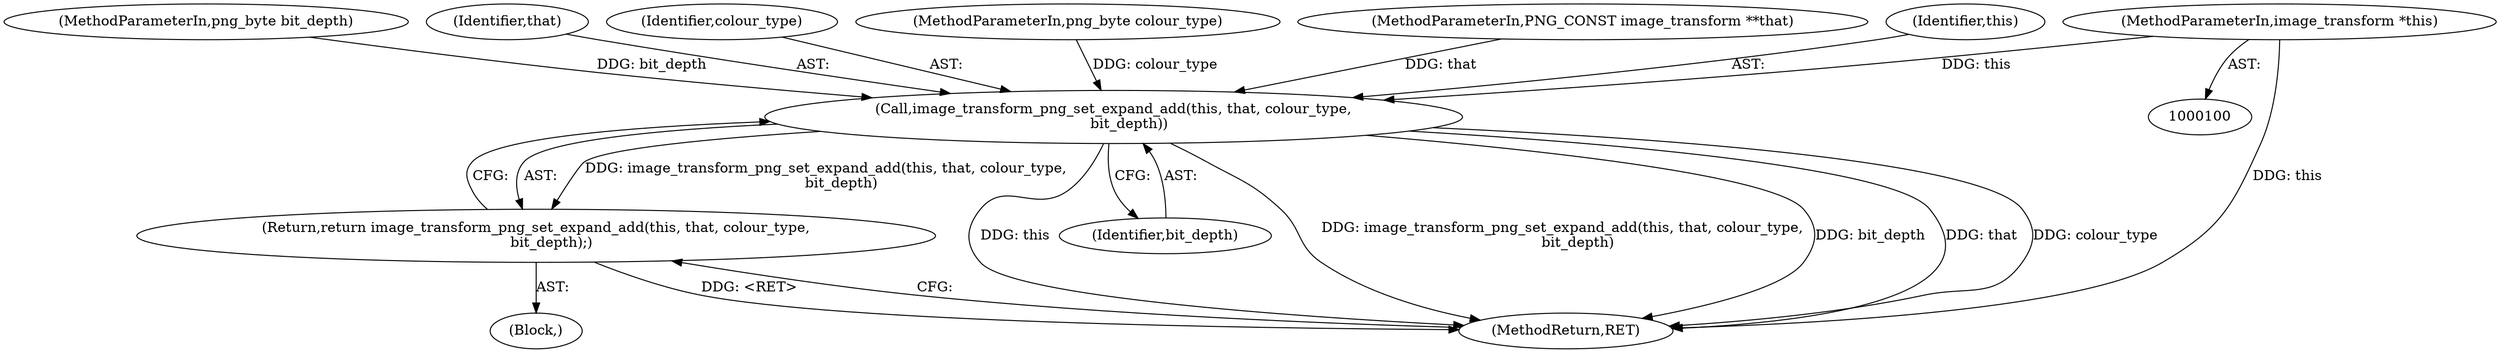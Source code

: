 digraph "0_Android_9d4853418ab2f754c2b63e091c29c5529b8b86ca_64@pointer" {
"1000101" [label="(MethodParameterIn,image_transform *this)"];
"1000107" [label="(Call,image_transform_png_set_expand_add(this, that, colour_type,\n       bit_depth))"];
"1000106" [label="(Return,return image_transform_png_set_expand_add(this, that, colour_type,\n       bit_depth);)"];
"1000104" [label="(MethodParameterIn,png_byte bit_depth)"];
"1000111" [label="(Identifier,bit_depth)"];
"1000107" [label="(Call,image_transform_png_set_expand_add(this, that, colour_type,\n       bit_depth))"];
"1000109" [label="(Identifier,that)"];
"1000112" [label="(MethodReturn,RET)"];
"1000110" [label="(Identifier,colour_type)"];
"1000105" [label="(Block,)"];
"1000103" [label="(MethodParameterIn,png_byte colour_type)"];
"1000106" [label="(Return,return image_transform_png_set_expand_add(this, that, colour_type,\n       bit_depth);)"];
"1000101" [label="(MethodParameterIn,image_transform *this)"];
"1000102" [label="(MethodParameterIn,PNG_CONST image_transform **that)"];
"1000108" [label="(Identifier,this)"];
"1000101" -> "1000100"  [label="AST: "];
"1000101" -> "1000112"  [label="DDG: this"];
"1000101" -> "1000107"  [label="DDG: this"];
"1000107" -> "1000106"  [label="AST: "];
"1000107" -> "1000111"  [label="CFG: "];
"1000108" -> "1000107"  [label="AST: "];
"1000109" -> "1000107"  [label="AST: "];
"1000110" -> "1000107"  [label="AST: "];
"1000111" -> "1000107"  [label="AST: "];
"1000106" -> "1000107"  [label="CFG: "];
"1000107" -> "1000112"  [label="DDG: this"];
"1000107" -> "1000112"  [label="DDG: image_transform_png_set_expand_add(this, that, colour_type,\n       bit_depth)"];
"1000107" -> "1000112"  [label="DDG: bit_depth"];
"1000107" -> "1000112"  [label="DDG: that"];
"1000107" -> "1000112"  [label="DDG: colour_type"];
"1000107" -> "1000106"  [label="DDG: image_transform_png_set_expand_add(this, that, colour_type,\n       bit_depth)"];
"1000102" -> "1000107"  [label="DDG: that"];
"1000103" -> "1000107"  [label="DDG: colour_type"];
"1000104" -> "1000107"  [label="DDG: bit_depth"];
"1000106" -> "1000105"  [label="AST: "];
"1000112" -> "1000106"  [label="CFG: "];
"1000106" -> "1000112"  [label="DDG: <RET>"];
}

